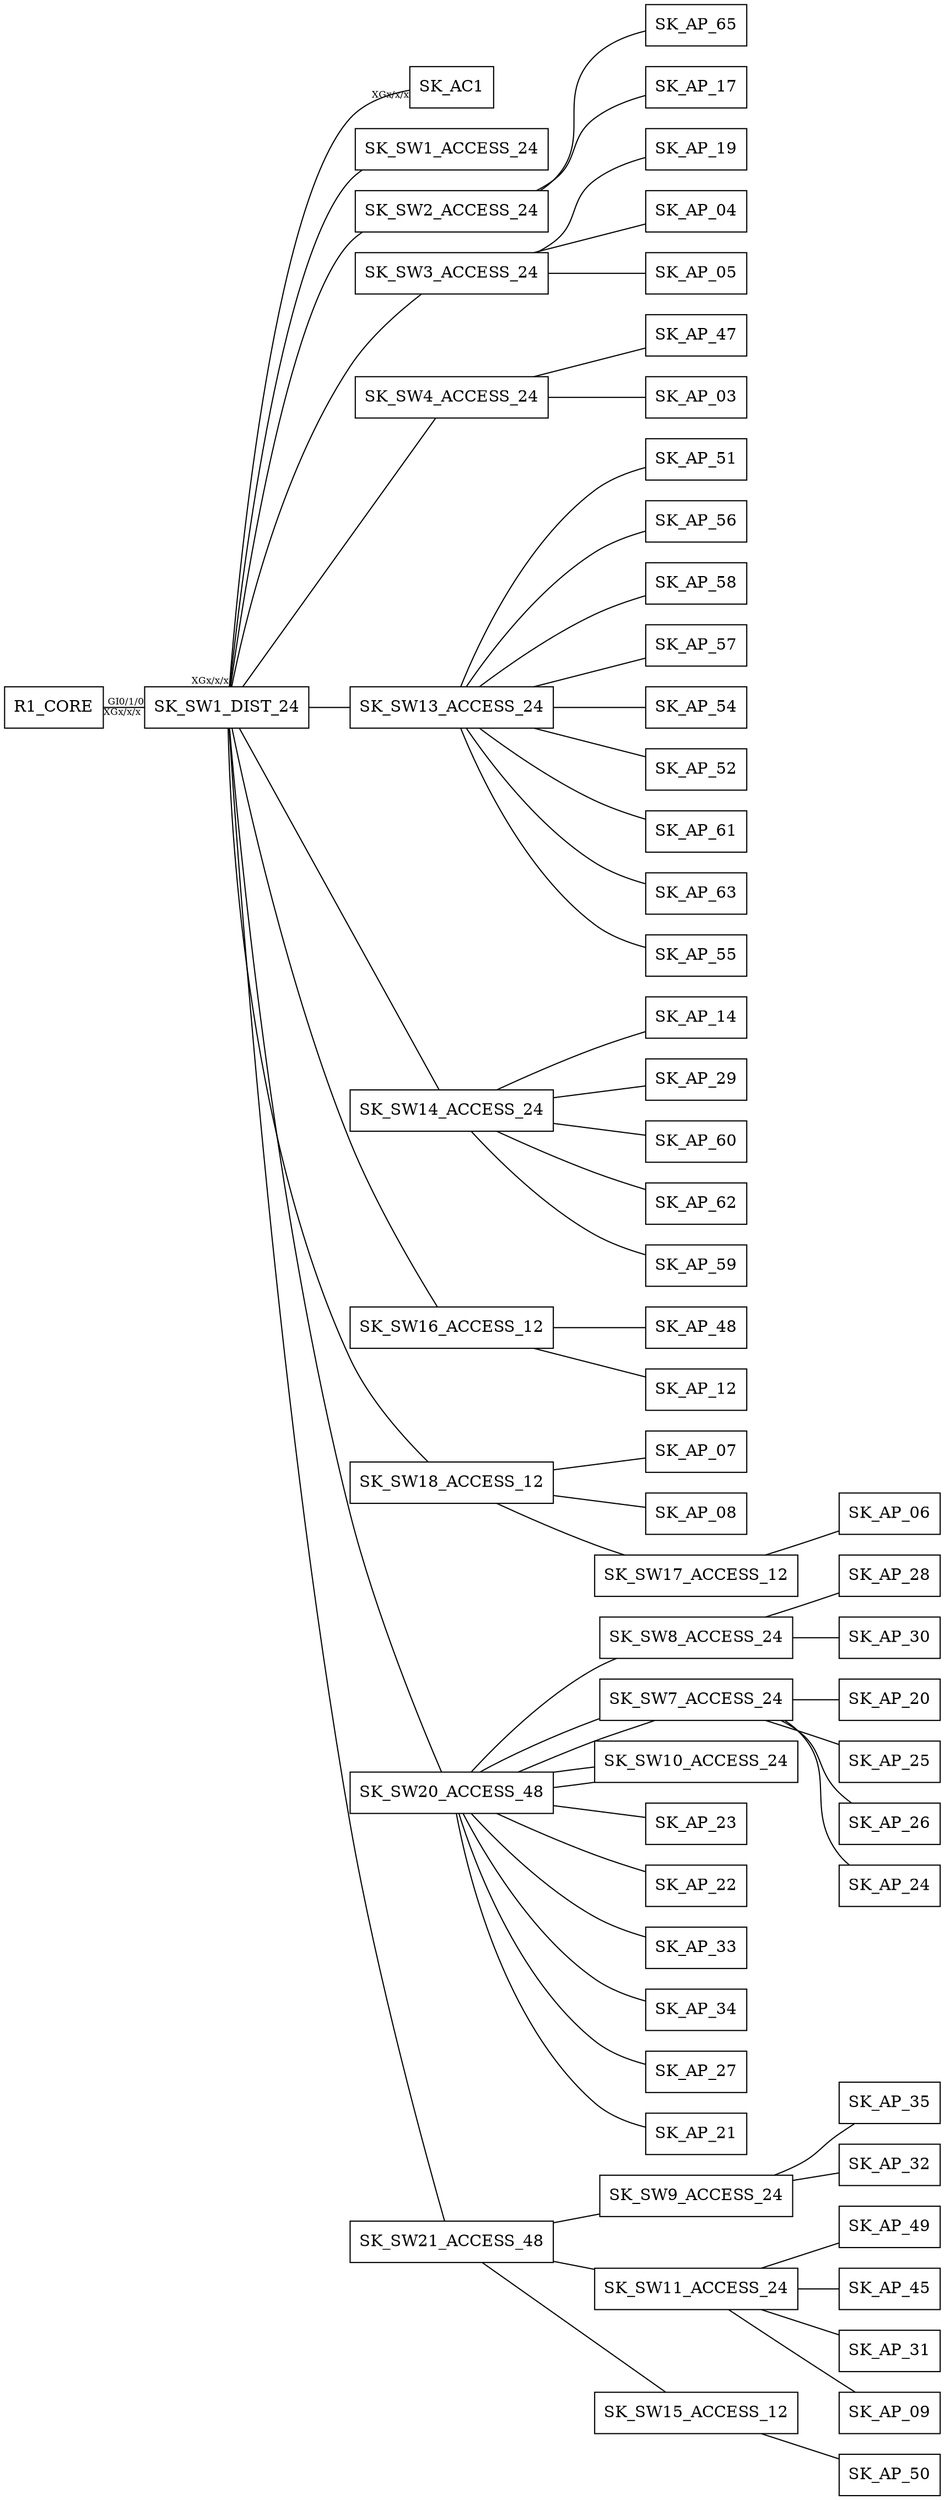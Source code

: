 graph {
rankdir=LR;
node [shape=box];
R1_CORE -- SK_SW1_DIST_24 [fontsize=8, headlabel="GI0/1/0", taillabel="XGx/x/x"];
SK_SW1_DIST_24 --  SK_AC1 [fontsize=8, headlabel="XGx/x/x", taillabel="XGx/x/x"];
SK_SW1_DIST_24 --  SK_SW1_ACCESS_24;
SK_SW1_DIST_24 --  SK_SW2_ACCESS_24;
SK_SW1_DIST_24 --  SK_SW3_ACCESS_24;
SK_SW1_DIST_24 --  SK_SW4_ACCESS_24;
SK_SW1_DIST_24 --  SK_SW13_ACCESS_24;
SK_SW1_DIST_24 --  SK_SW14_ACCESS_24;
SK_SW1_DIST_24 --  SK_SW16_ACCESS_12;
SK_SW1_DIST_24 --  SK_SW18_ACCESS_12;
SK_SW1_DIST_24 --  SK_SW20_ACCESS_48;
SK_SW1_DIST_24 --  SK_SW21_ACCESS_48;

SK_SW3_ACCESS_24 -- SK_AP_19;
SK_SW3_ACCESS_24 -- SK_AP_04;
SK_SW3_ACCESS_24 -- SK_AP_05;
SK_SW2_ACCESS_24 -- SK_AP_65;
SK_SW2_ACCESS_24 -- SK_AP_17;
SK_SW4_ACCESS_24 -- SK_AP_47;
SK_SW4_ACCESS_24 -- SK_AP_03;
SK_SW8_ACCESS_24 -- SK_AP_28;
SK_SW8_ACCESS_24 -- SK_AP_30;
SK_SW7_ACCESS_24 -- SK_AP_20;
SK_SW7_ACCESS_24 -- SK_AP_25;
SK_SW7_ACCESS_24 -- SK_AP_26;
SK_SW7_ACCESS_24 -- SK_AP_24;
SK_SW7_ACCESS_24 -- SK_SW20_ACCESS_48;
SK_SW9_ACCESS_24 -- SK_AP_35;
SK_SW9_ACCESS_24 -- SK_AP_32;
SK_SW10_ACCESS_24 -- SK_SW20_ACCESS_48;
SK_SW11_ACCESS_24 -- SK_AP_49;
SK_SW11_ACCESS_24 -- SK_AP_45;
SK_SW11_ACCESS_24 -- SK_AP_31;
SK_SW11_ACCESS_24 -- SK_AP_09;
SK_SW13_ACCESS_24 -- SK_AP_51;
SK_SW13_ACCESS_24 -- SK_AP_56;
SK_SW13_ACCESS_24 -- SK_AP_58;
SK_SW13_ACCESS_24 -- SK_AP_57;
SK_SW13_ACCESS_24 -- SK_AP_54;
SK_SW13_ACCESS_24 -- SK_AP_52;
SK_SW13_ACCESS_24 -- SK_AP_61;
SK_SW13_ACCESS_24 -- SK_AP_63;
SK_SW13_ACCESS_24 -- SK_AP_55;
SK_SW14_ACCESS_24 -- SK_AP_14;
SK_SW14_ACCESS_24 -- SK_AP_29;
SK_SW14_ACCESS_24 -- SK_AP_60;
SK_SW14_ACCESS_24 -- SK_AP_62;
SK_SW14_ACCESS_24 -- SK_AP_59;
SK_SW15_ACCESS_12 -- SK_AP_50;
SK_SW18_ACCESS_12 -- SK_AP_07;
SK_SW18_ACCESS_12 -- SK_AP_08;
SK_SW18_ACCESS_12 -- SK_SW17_ACCESS_12;
SK_SW16_ACCESS_12 -- SK_AP_48;
SK_SW16_ACCESS_12 -- SK_AP_12;
SK_SW17_ACCESS_12 -- SK_AP_06;
SK_SW20_ACCESS_48 -- SK_AP_23;
SK_SW20_ACCESS_48 -- SK_AP_22;
SK_SW20_ACCESS_48 -- SK_AP_33;
SK_SW20_ACCESS_48 -- SK_AP_34;
SK_SW20_ACCESS_48 -- SK_AP_27;
SK_SW20_ACCESS_48 -- SK_AP_21;
SK_SW20_ACCESS_48 -- SK_SW7_ACCESS_24;
SK_SW20_ACCESS_48 -- SK_SW8_ACCESS_24;
SK_SW20_ACCESS_48 -- SK_SW10_ACCESS_24;
SK_SW21_ACCESS_48 -- SK_SW9_ACCESS_24;
SK_SW21_ACCESS_48 -- SK_SW11_ACCESS_24;
SK_SW21_ACCESS_48 -- SK_SW15_ACCESS_12;
}

